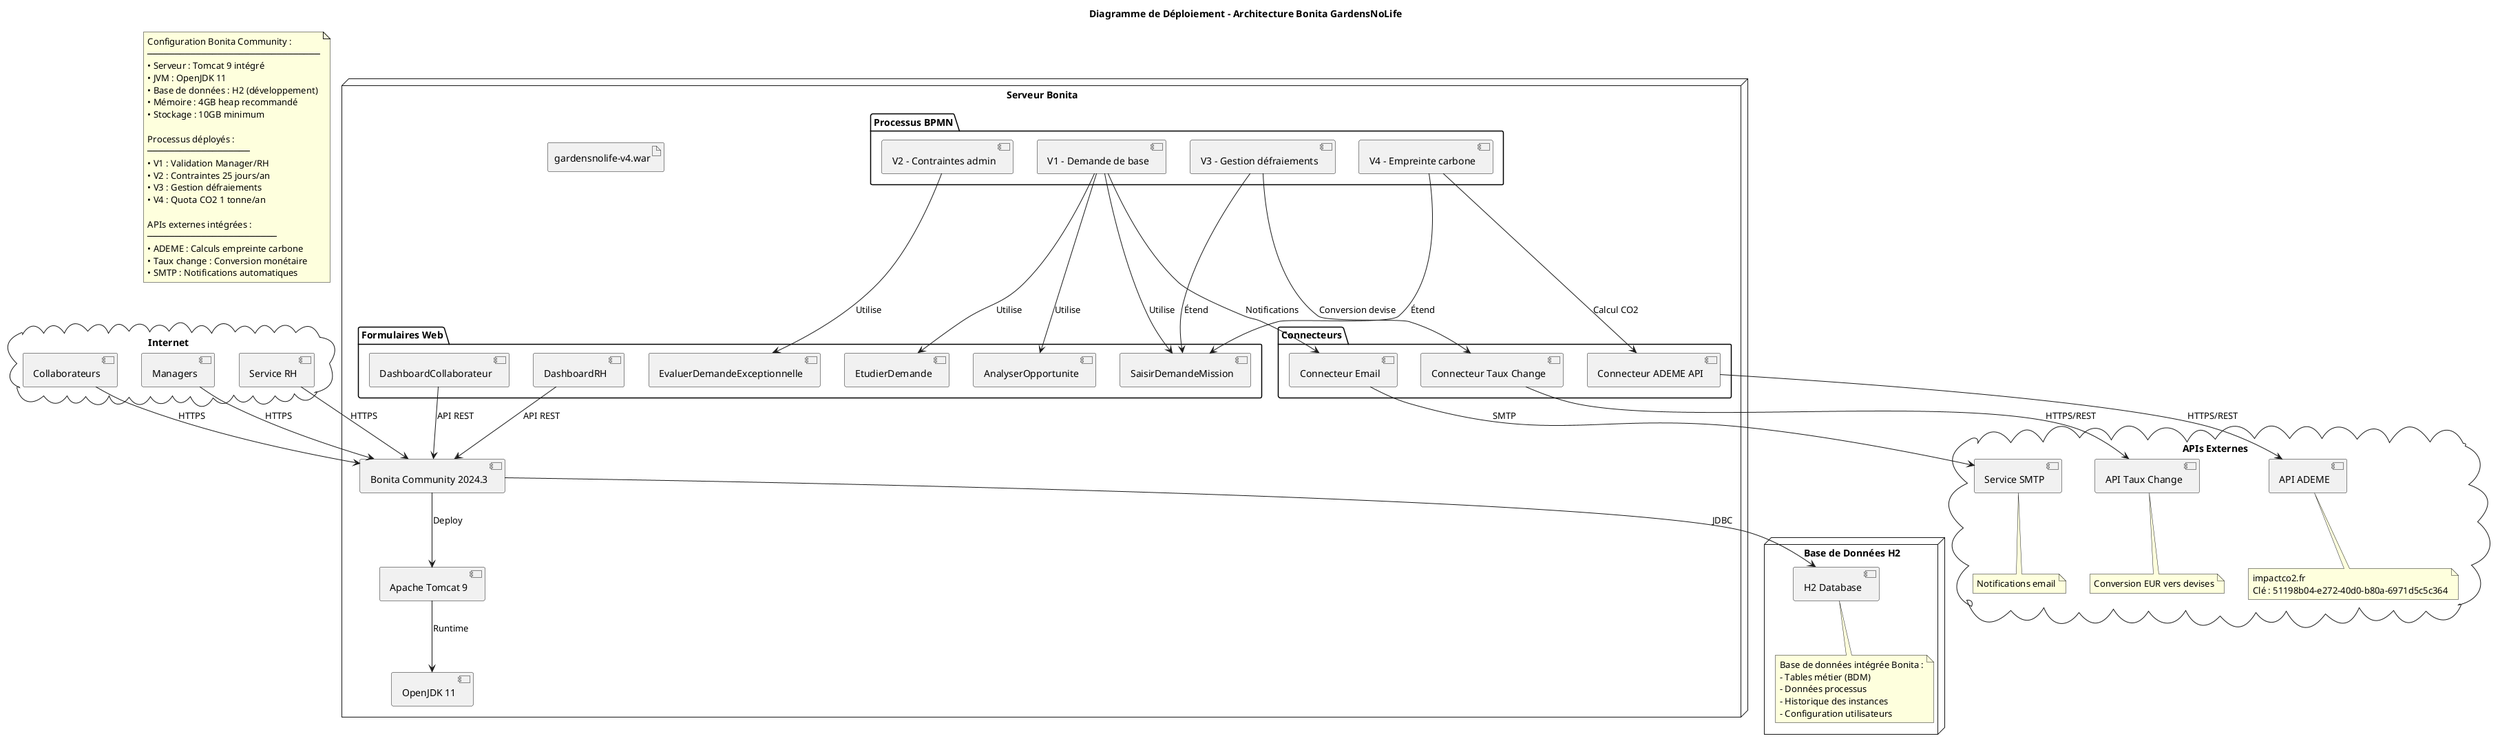 @startuml DiagrammeDeploiement_GardensNoLife
title Diagramme de Déploiement - Architecture Bonita GardensNoLife

cloud "Internet" {
  actor [Collaborateurs] as collab
  actor [Managers] as managers
  actor [Service RH] as rh
}

node "Serveur Bonita" as bonita_server {
  component [Bonita Community 2024.3] as bonita
  component [Apache Tomcat 9] as tomcat
  component [OpenJDK 11] as jdk
  
  artifact "gardensnolife-v4.war" as app_war
  
  package "Processus BPMN" {
    component [V1 - Demande de base] as v1_process
    component [V2 - Contraintes admin] as v2_process
    component [V3 - Gestion défraiements] as v3_process
    component [V4 - Empreinte carbone] as v4_process
  }
  
  package "Formulaires Web" {
    component [SaisirDemandeMission] as form_saisie
    component [EtudierDemande] as form_etude
    component [AnalyserOpportunite] as form_analyse
    component [EvaluerDemandeExceptionnelle] as form_eval
    component [DashboardCollaborateur] as dash_collab
    component [DashboardRH] as dash_rh
  }
  
  package "Connecteurs" {
    component [Connecteur Email] as email_connector
    component [Connecteur ADEME API] as ademe_connector
    component [Connecteur Taux Change] as exchange_connector
  }
}

node "Base de Données H2" as h2_db {
  database [H2 Database] as h2
  note bottom of h2
    Base de données intégrée Bonita :
    - Tables métier (BDM)
    - Données processus
    - Historique des instances
    - Configuration utilisateurs
  end note
}

cloud "APIs Externes" as external_apis {
  component [API ADEME] as ademe_api
  note bottom of ademe_api
    impactco2.fr
    Clé : 51198b04-e272-40d0-b80a-6971d5c5c364
  end note
  
  component [API Taux Change] as exchange_api
  note bottom of exchange_api
    Conversion EUR vers devises
  end note
  
  component [Service SMTP] as smtp
  note bottom of smtp
    Notifications email
  end note
}

' Connexions utilisateurs
collab --> bonita : HTTPS
managers --> bonita : HTTPS
rh --> bonita : HTTPS

' Connexions internes Bonita
bonita --> h2 : JDBC
bonita --> tomcat : Deploy
tomcat --> jdk : Runtime

' Processus et formulaires
v1_process --> form_saisie : Utilise
v1_process --> form_etude : Utilise
v1_process --> form_analyse : Utilise

v2_process --> form_eval : Utilise
v3_process --> form_saisie : Étend
v4_process --> form_saisie : Étend

' Dashboards
dash_collab --> bonita : API REST
dash_rh --> bonita : API REST

' Connecteurs externes
email_connector --> smtp : SMTP
ademe_connector --> ademe_api : HTTPS/REST
exchange_connector --> exchange_api : HTTPS/REST

' Relations connecteurs-processus
v1_process --> email_connector : Notifications
v4_process --> ademe_connector : Calcul CO2
v3_process --> exchange_connector : Conversion devise

note as deployment_note
Configuration Bonita Community :
────────────────────────────────
• Serveur : Tomcat 9 intégré
• JVM : OpenJDK 11
• Base de données : H2 (développement)
• Mémoire : 4GB heap recommandé
• Stockage : 10GB minimum

Processus déployés :
───────────────────
• V1 : Validation Manager/RH
• V2 : Contraintes 25 jours/an
• V3 : Gestion défraiements
• V4 : Quota CO2 1 tonne/an

APIs externes intégrées :
────────────────────────
• ADEME : Calculs empreinte carbone
• Taux change : Conversion monétaire
• SMTP : Notifications automatiques
end note

@enduml 